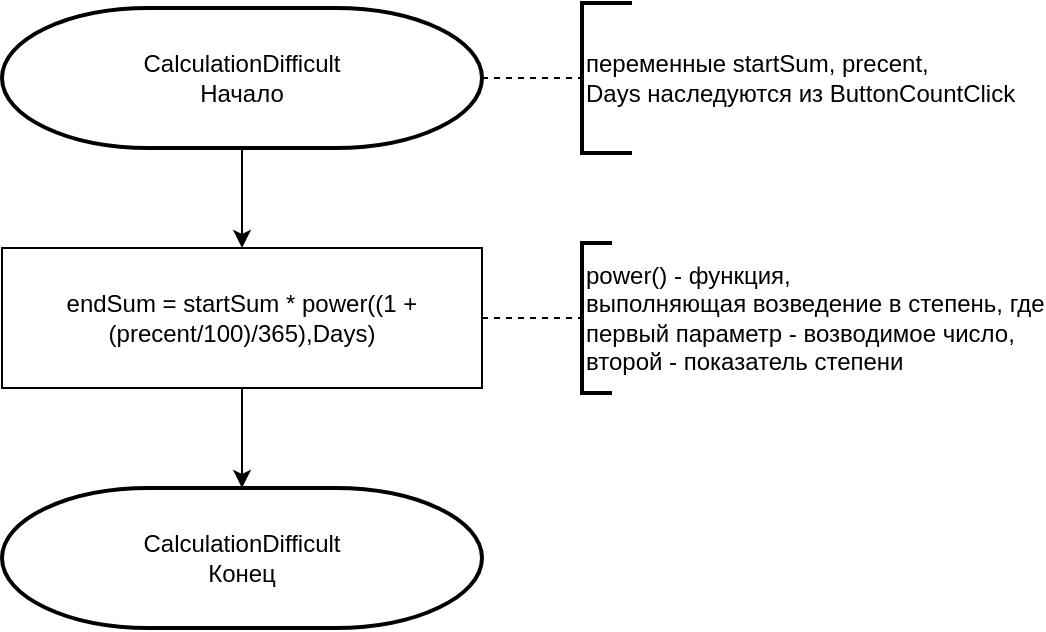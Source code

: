 <mxfile version="24.3.1" type="device">
  <diagram id="C5RBs43oDa-KdzZeNtuy" name="Page-1">
    <mxGraphModel dx="786" dy="505" grid="1" gridSize="10" guides="1" tooltips="1" connect="1" arrows="1" fold="1" page="1" pageScale="1" pageWidth="827" pageHeight="1169" math="0" shadow="0">
      <root>
        <mxCell id="WIyWlLk6GJQsqaUBKTNV-0" />
        <mxCell id="WIyWlLk6GJQsqaUBKTNV-1" parent="WIyWlLk6GJQsqaUBKTNV-0" />
        <mxCell id="dC2yXMcny22kKXPA0BRF-28" value="" style="edgeStyle=orthogonalEdgeStyle;rounded=0;orthogonalLoop=1;jettySize=auto;html=1;" edge="1" parent="WIyWlLk6GJQsqaUBKTNV-1" source="dC2yXMcny22kKXPA0BRF-0" target="dC2yXMcny22kKXPA0BRF-27">
          <mxGeometry relative="1" as="geometry" />
        </mxCell>
        <mxCell id="dC2yXMcny22kKXPA0BRF-0" value="CalculationDifficult&lt;div&gt;Начало&lt;/div&gt;" style="strokeWidth=2;html=1;shape=mxgraph.flowchart.terminator;whiteSpace=wrap;" vertex="1" parent="WIyWlLk6GJQsqaUBKTNV-1">
          <mxGeometry x="140" y="70" width="240" height="70" as="geometry" />
        </mxCell>
        <mxCell id="dC2yXMcny22kKXPA0BRF-26" value="CalculationDifficult&lt;div&gt;Конец&lt;/div&gt;" style="strokeWidth=2;html=1;shape=mxgraph.flowchart.terminator;whiteSpace=wrap;" vertex="1" parent="WIyWlLk6GJQsqaUBKTNV-1">
          <mxGeometry x="140" y="310" width="240" height="70" as="geometry" />
        </mxCell>
        <mxCell id="dC2yXMcny22kKXPA0BRF-29" value="" style="edgeStyle=orthogonalEdgeStyle;rounded=0;orthogonalLoop=1;jettySize=auto;html=1;" edge="1" parent="WIyWlLk6GJQsqaUBKTNV-1" source="dC2yXMcny22kKXPA0BRF-27" target="dC2yXMcny22kKXPA0BRF-26">
          <mxGeometry relative="1" as="geometry" />
        </mxCell>
        <mxCell id="dC2yXMcny22kKXPA0BRF-27" value="endSum = startSum * power((1 + (precent/100)/365),Days)" style="rounded=0;whiteSpace=wrap;html=1;" vertex="1" parent="WIyWlLk6GJQsqaUBKTNV-1">
          <mxGeometry x="140" y="190" width="240" height="70" as="geometry" />
        </mxCell>
        <mxCell id="dC2yXMcny22kKXPA0BRF-30" value="" style="endArrow=none;dashed=1;html=1;rounded=0;exitX=1;exitY=0.5;exitDx=0;exitDy=0;exitPerimeter=0;" edge="1" parent="WIyWlLk6GJQsqaUBKTNV-1" source="dC2yXMcny22kKXPA0BRF-0" target="dC2yXMcny22kKXPA0BRF-31">
          <mxGeometry width="50" height="50" relative="1" as="geometry">
            <mxPoint x="390" y="110" as="sourcePoint" />
            <mxPoint x="430" y="105" as="targetPoint" />
          </mxGeometry>
        </mxCell>
        <mxCell id="dC2yXMcny22kKXPA0BRF-31" value="переменные startSum, precent,&lt;div&gt;Days наследуются из ButtonCountClick&lt;/div&gt;" style="strokeWidth=2;html=1;shape=mxgraph.flowchart.annotation_1;align=left;pointerEvents=1;" vertex="1" parent="WIyWlLk6GJQsqaUBKTNV-1">
          <mxGeometry x="430" y="67.5" width="25" height="75" as="geometry" />
        </mxCell>
        <mxCell id="dC2yXMcny22kKXPA0BRF-32" value="" style="endArrow=none;dashed=1;html=1;rounded=0;exitX=1;exitY=0.5;exitDx=0;exitDy=0;" edge="1" parent="WIyWlLk6GJQsqaUBKTNV-1" source="dC2yXMcny22kKXPA0BRF-27" target="dC2yXMcny22kKXPA0BRF-33">
          <mxGeometry width="50" height="50" relative="1" as="geometry">
            <mxPoint x="290" y="210" as="sourcePoint" />
            <mxPoint x="430" y="225" as="targetPoint" />
          </mxGeometry>
        </mxCell>
        <mxCell id="dC2yXMcny22kKXPA0BRF-33" value="power() - функция,&amp;nbsp;&lt;div&gt;выполняющая возведение в степень, где&lt;/div&gt;&lt;div&gt;первый параметр - возводимое число,&amp;nbsp;&lt;/div&gt;&lt;div&gt;второй - показатель степени&lt;/div&gt;" style="strokeWidth=2;html=1;shape=mxgraph.flowchart.annotation_1;align=left;pointerEvents=1;" vertex="1" parent="WIyWlLk6GJQsqaUBKTNV-1">
          <mxGeometry x="430" y="187.5" width="15" height="75" as="geometry" />
        </mxCell>
      </root>
    </mxGraphModel>
  </diagram>
</mxfile>
